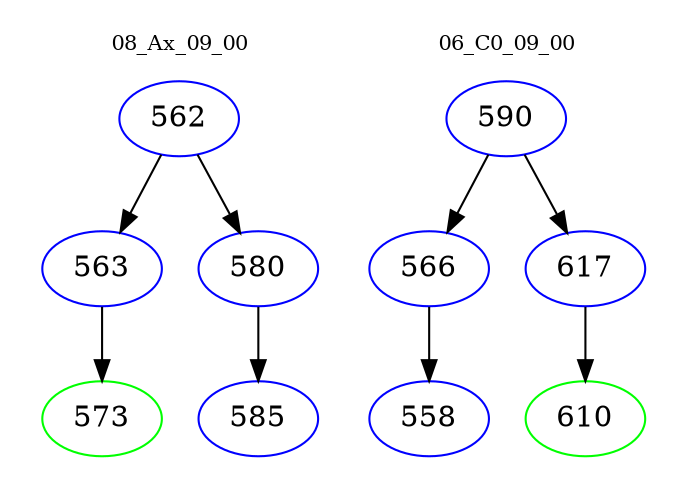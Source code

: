 digraph{
subgraph cluster_0 {
color = white
label = "08_Ax_09_00";
fontsize=10;
T0_562 [label="562", color="blue"]
T0_562 -> T0_563 [color="black"]
T0_563 [label="563", color="blue"]
T0_563 -> T0_573 [color="black"]
T0_573 [label="573", color="green"]
T0_562 -> T0_580 [color="black"]
T0_580 [label="580", color="blue"]
T0_580 -> T0_585 [color="black"]
T0_585 [label="585", color="blue"]
}
subgraph cluster_1 {
color = white
label = "06_C0_09_00";
fontsize=10;
T1_590 [label="590", color="blue"]
T1_590 -> T1_566 [color="black"]
T1_566 [label="566", color="blue"]
T1_566 -> T1_558 [color="black"]
T1_558 [label="558", color="blue"]
T1_590 -> T1_617 [color="black"]
T1_617 [label="617", color="blue"]
T1_617 -> T1_610 [color="black"]
T1_610 [label="610", color="green"]
}
}
